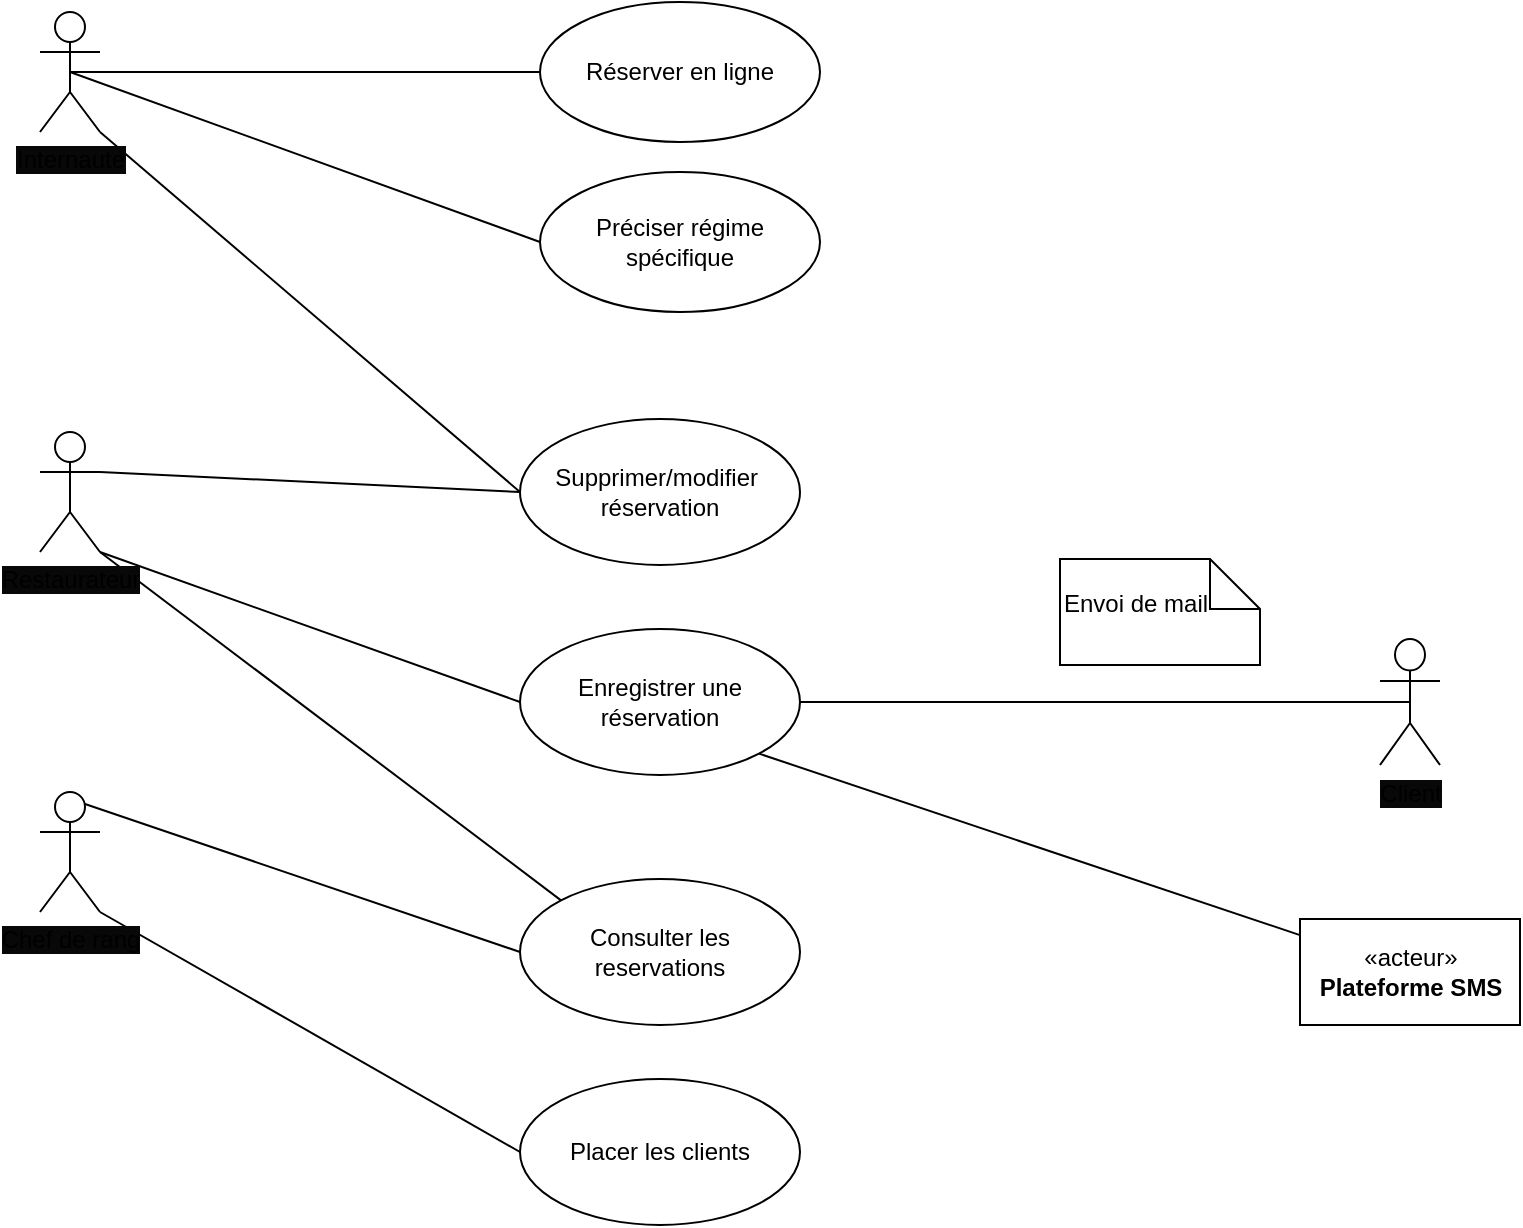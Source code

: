 <mxfile version="12.0.2" type="device" pages="1"><diagram id="XvLJ6eSSwIv8XR1vnG5R" name="Page-1"><mxGraphModel dx="1024" dy="566" grid="1" gridSize="10" guides="1" tooltips="1" connect="1" arrows="0" fold="1" page="1" pageScale="1" pageWidth="827" pageHeight="1169" math="0" shadow="0"><root><mxCell id="0"/><mxCell id="1" parent="0"/><mxCell id="yT6HN1LoKLABAVJYCaV2-1" style="rounded=0;orthogonalLoop=1;jettySize=auto;html=1;exitX=0.5;exitY=0.5;exitDx=0;exitDy=0;exitPerimeter=0;endArrow=none;endFill=0;" edge="1" parent="1" source="yT6HN1LoKLABAVJYCaV2-2" target="yT6HN1LoKLABAVJYCaV2-5"><mxGeometry relative="1" as="geometry"/></mxCell><mxCell id="yT6HN1LoKLABAVJYCaV2-24" style="edgeStyle=none;rounded=0;orthogonalLoop=1;jettySize=auto;html=1;exitX=1;exitY=1;exitDx=0;exitDy=0;exitPerimeter=0;entryX=0;entryY=0.5;entryDx=0;entryDy=0;endArrow=none;endFill=0;" edge="1" parent="1" source="yT6HN1LoKLABAVJYCaV2-2" target="yT6HN1LoKLABAVJYCaV2-17"><mxGeometry relative="1" as="geometry"/></mxCell><mxCell id="yT6HN1LoKLABAVJYCaV2-56" style="edgeStyle=none;rounded=0;orthogonalLoop=1;jettySize=auto;html=1;exitX=0.5;exitY=0.5;exitDx=0;exitDy=0;exitPerimeter=0;entryX=0;entryY=0.5;entryDx=0;entryDy=0;endArrow=none;endFill=0;" edge="1" parent="1" source="yT6HN1LoKLABAVJYCaV2-2" target="yT6HN1LoKLABAVJYCaV2-55"><mxGeometry relative="1" as="geometry"/></mxCell><mxCell id="yT6HN1LoKLABAVJYCaV2-2" value="Internaute" style="shape=umlActor;verticalLabelPosition=bottom;labelBackgroundColor=#080808;verticalAlign=top;html=1;" vertex="1" parent="1"><mxGeometry x="40" y="40" width="30" height="60" as="geometry"/></mxCell><mxCell id="yT6HN1LoKLABAVJYCaV2-44" style="edgeStyle=none;rounded=0;orthogonalLoop=1;jettySize=auto;html=1;exitX=1;exitY=1;exitDx=0;exitDy=0;exitPerimeter=0;entryX=0;entryY=0;entryDx=0;entryDy=0;endArrow=none;endFill=0;" edge="1" parent="1" source="yT6HN1LoKLABAVJYCaV2-4" target="yT6HN1LoKLABAVJYCaV2-42"><mxGeometry relative="1" as="geometry"/></mxCell><mxCell id="yT6HN1LoKLABAVJYCaV2-53" style="edgeStyle=none;rounded=0;orthogonalLoop=1;jettySize=auto;html=1;exitX=1;exitY=1;exitDx=0;exitDy=0;exitPerimeter=0;entryX=0;entryY=0.5;entryDx=0;entryDy=0;endArrow=none;endFill=0;" edge="1" parent="1" source="yT6HN1LoKLABAVJYCaV2-4" target="yT6HN1LoKLABAVJYCaV2-6"><mxGeometry relative="1" as="geometry"/></mxCell><mxCell id="yT6HN1LoKLABAVJYCaV2-54" style="edgeStyle=none;rounded=0;orthogonalLoop=1;jettySize=auto;html=1;exitX=1;exitY=0.333;exitDx=0;exitDy=0;exitPerimeter=0;entryX=0;entryY=0.5;entryDx=0;entryDy=0;endArrow=none;endFill=0;" edge="1" parent="1" source="yT6HN1LoKLABAVJYCaV2-4" target="yT6HN1LoKLABAVJYCaV2-17"><mxGeometry relative="1" as="geometry"/></mxCell><mxCell id="yT6HN1LoKLABAVJYCaV2-4" value="Restaurateur" style="shape=umlActor;verticalLabelPosition=bottom;labelBackgroundColor=#080808;verticalAlign=top;html=1;" vertex="1" parent="1"><mxGeometry x="40" y="250" width="30" height="60" as="geometry"/></mxCell><mxCell id="yT6HN1LoKLABAVJYCaV2-5" value="Réserver en ligne" style="ellipse;whiteSpace=wrap;html=1;" vertex="1" parent="1"><mxGeometry x="290" y="35" width="140" height="70" as="geometry"/></mxCell><mxCell id="yT6HN1LoKLABAVJYCaV2-6" value="Enregistrer une réservation" style="ellipse;whiteSpace=wrap;html=1;" vertex="1" parent="1"><mxGeometry x="280" y="348.5" width="140" height="73" as="geometry"/></mxCell><mxCell id="yT6HN1LoKLABAVJYCaV2-7" style="edgeStyle=none;rounded=0;orthogonalLoop=1;jettySize=auto;html=1;exitX=0.5;exitY=0.5;exitDx=0;exitDy=0;exitPerimeter=0;entryX=1;entryY=0.5;entryDx=0;entryDy=0;endArrow=none;endFill=0;" edge="1" parent="1" source="yT6HN1LoKLABAVJYCaV2-8" target="yT6HN1LoKLABAVJYCaV2-6"><mxGeometry relative="1" as="geometry"/></mxCell><mxCell id="yT6HN1LoKLABAVJYCaV2-8" value="Client" style="shape=umlActor;verticalLabelPosition=bottom;labelBackgroundColor=#080808;verticalAlign=top;html=1;" vertex="1" parent="1"><mxGeometry x="710" y="353.5" width="30" height="63" as="geometry"/></mxCell><mxCell id="yT6HN1LoKLABAVJYCaV2-9" value="&lt;br&gt;Envoi de mail" style="shape=note;whiteSpace=wrap;html=1;size=25;verticalAlign=top;align=left;spacingTop=-6;" vertex="1" parent="1"><mxGeometry x="550" y="313.5" width="100" height="53" as="geometry"/></mxCell><mxCell id="yT6HN1LoKLABAVJYCaV2-16" style="rounded=0;orthogonalLoop=1;jettySize=auto;html=1;entryX=1;entryY=1;entryDx=0;entryDy=0;endArrow=none;endFill=0;" edge="1" parent="1" source="yT6HN1LoKLABAVJYCaV2-10" target="yT6HN1LoKLABAVJYCaV2-6"><mxGeometry relative="1" as="geometry"/></mxCell><mxCell id="yT6HN1LoKLABAVJYCaV2-10" value="«acteur»&lt;br&gt;&lt;b&gt;Plateforme SMS&lt;br&gt;&lt;/b&gt;" style="html=1;gradientColor=none;" vertex="1" parent="1"><mxGeometry x="670" y="493.5" width="110" height="53" as="geometry"/></mxCell><mxCell id="yT6HN1LoKLABAVJYCaV2-17" value="Supprimer/modifier&amp;nbsp; réservation" style="ellipse;whiteSpace=wrap;html=1;labelBackgroundColor=none;" vertex="1" parent="1"><mxGeometry x="280" y="243.5" width="140" height="73" as="geometry"/></mxCell><mxCell id="yT6HN1LoKLABAVJYCaV2-43" style="edgeStyle=none;rounded=0;orthogonalLoop=1;jettySize=auto;html=1;exitX=0.75;exitY=0.1;exitDx=0;exitDy=0;exitPerimeter=0;entryX=0;entryY=0.5;entryDx=0;entryDy=0;endArrow=none;endFill=0;" edge="1" parent="1" source="yT6HN1LoKLABAVJYCaV2-31" target="yT6HN1LoKLABAVJYCaV2-42"><mxGeometry relative="1" as="geometry"/></mxCell><mxCell id="yT6HN1LoKLABAVJYCaV2-46" style="edgeStyle=none;rounded=0;orthogonalLoop=1;jettySize=auto;html=1;exitX=1;exitY=1;exitDx=0;exitDy=0;exitPerimeter=0;entryX=0;entryY=0.5;entryDx=0;entryDy=0;endArrow=none;endFill=0;" edge="1" parent="1" source="yT6HN1LoKLABAVJYCaV2-31" target="yT6HN1LoKLABAVJYCaV2-45"><mxGeometry relative="1" as="geometry"/></mxCell><mxCell id="yT6HN1LoKLABAVJYCaV2-31" value="&lt;span style=&quot;background-color: rgb(8 , 8 , 8)&quot;&gt;Chef de rang&lt;br&gt;&lt;/span&gt;" style="shape=umlActor;verticalLabelPosition=bottom;labelBackgroundColor=#ffffff;verticalAlign=top;html=1;" vertex="1" parent="1"><mxGeometry x="40" y="430" width="30" height="60" as="geometry"/></mxCell><mxCell id="yT6HN1LoKLABAVJYCaV2-42" value="Consulter les reservations" style="ellipse;whiteSpace=wrap;html=1;labelBackgroundColor=none;" vertex="1" parent="1"><mxGeometry x="280" y="473.5" width="140" height="73" as="geometry"/></mxCell><mxCell id="yT6HN1LoKLABAVJYCaV2-45" value="Placer les clients" style="ellipse;whiteSpace=wrap;html=1;labelBackgroundColor=none;" vertex="1" parent="1"><mxGeometry x="280" y="573.5" width="140" height="73" as="geometry"/></mxCell><mxCell id="yT6HN1LoKLABAVJYCaV2-55" value="Préciser régime spécifique" style="ellipse;whiteSpace=wrap;html=1;labelBackgroundColor=none;" vertex="1" parent="1"><mxGeometry x="290" y="120" width="140" height="70" as="geometry"/></mxCell></root></mxGraphModel></diagram></mxfile>